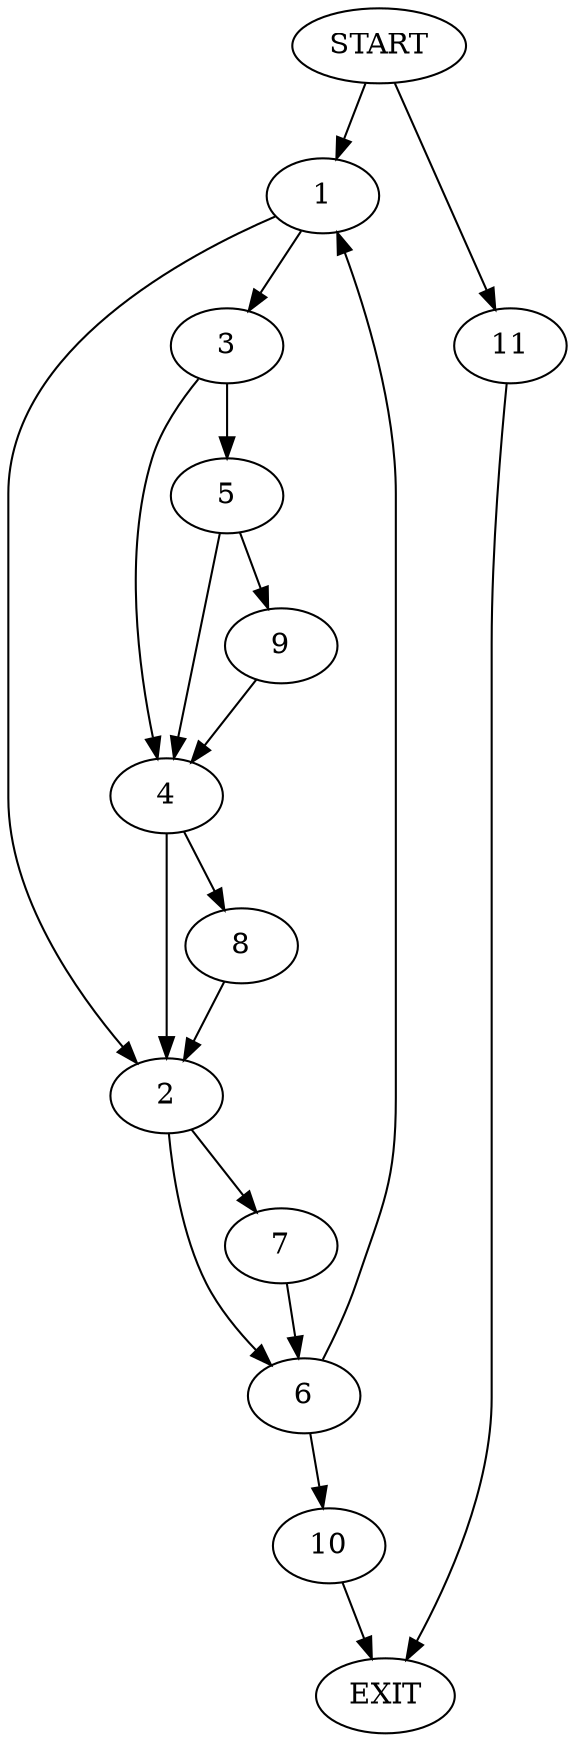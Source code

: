 digraph {
0 [label="START"]
12 [label="EXIT"]
0 -> 1
1 -> 2
1 -> 3
3 -> 4
3 -> 5
2 -> 6
2 -> 7
4 -> 2
4 -> 8
5 -> 4
5 -> 9
9 -> 4
8 -> 2
6 -> 1
6 -> 10
7 -> 6
0 -> 11
11 -> 12
10 -> 12
}
